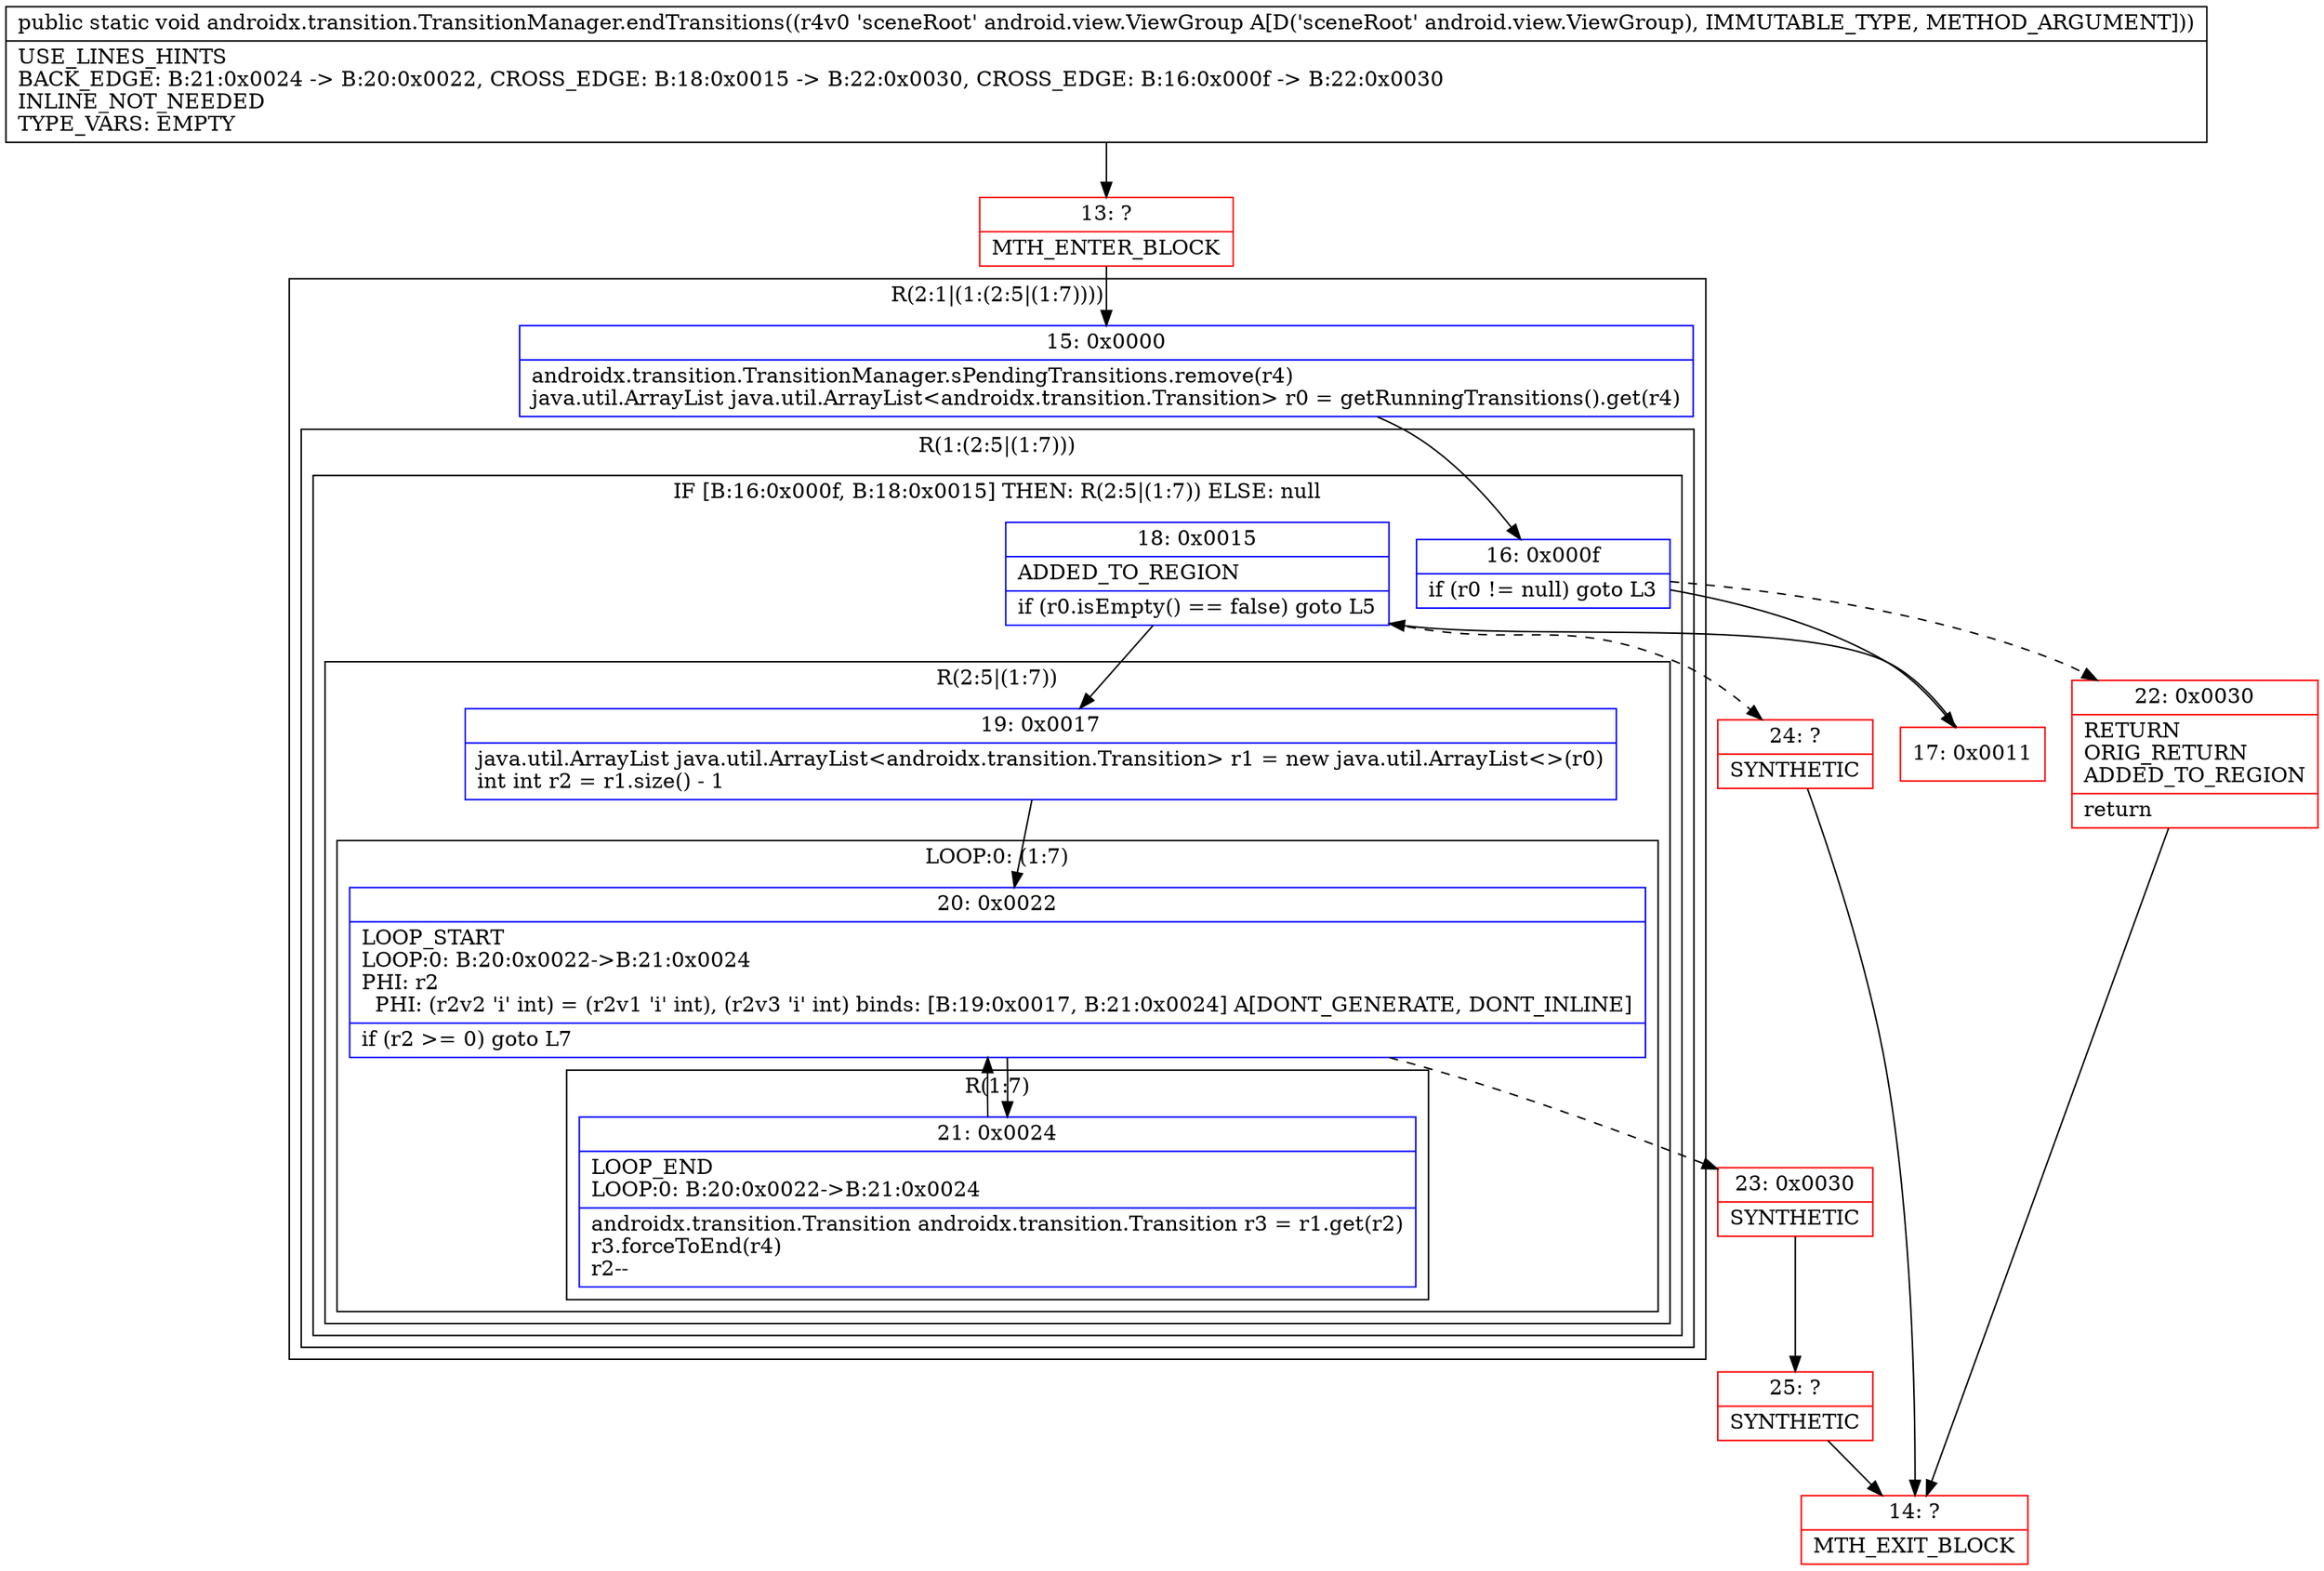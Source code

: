 digraph "CFG forandroidx.transition.TransitionManager.endTransitions(Landroid\/view\/ViewGroup;)V" {
subgraph cluster_Region_330952585 {
label = "R(2:1|(1:(2:5|(1:7))))";
node [shape=record,color=blue];
Node_15 [shape=record,label="{15\:\ 0x0000|androidx.transition.TransitionManager.sPendingTransitions.remove(r4)\ljava.util.ArrayList java.util.ArrayList\<androidx.transition.Transition\> r0 = getRunningTransitions().get(r4)\l}"];
subgraph cluster_Region_2097505578 {
label = "R(1:(2:5|(1:7)))";
node [shape=record,color=blue];
subgraph cluster_IfRegion_1963814479 {
label = "IF [B:16:0x000f, B:18:0x0015] THEN: R(2:5|(1:7)) ELSE: null";
node [shape=record,color=blue];
Node_16 [shape=record,label="{16\:\ 0x000f|if (r0 != null) goto L3\l}"];
Node_18 [shape=record,label="{18\:\ 0x0015|ADDED_TO_REGION\l|if (r0.isEmpty() == false) goto L5\l}"];
subgraph cluster_Region_841758565 {
label = "R(2:5|(1:7))";
node [shape=record,color=blue];
Node_19 [shape=record,label="{19\:\ 0x0017|java.util.ArrayList java.util.ArrayList\<androidx.transition.Transition\> r1 = new java.util.ArrayList\<\>(r0)\lint int r2 = r1.size() \- 1\l}"];
subgraph cluster_LoopRegion_1071138241 {
label = "LOOP:0: (1:7)";
node [shape=record,color=blue];
Node_20 [shape=record,label="{20\:\ 0x0022|LOOP_START\lLOOP:0: B:20:0x0022\-\>B:21:0x0024\lPHI: r2 \l  PHI: (r2v2 'i' int) = (r2v1 'i' int), (r2v3 'i' int) binds: [B:19:0x0017, B:21:0x0024] A[DONT_GENERATE, DONT_INLINE]\l|if (r2 \>= 0) goto L7\l}"];
subgraph cluster_Region_1665216532 {
label = "R(1:7)";
node [shape=record,color=blue];
Node_21 [shape=record,label="{21\:\ 0x0024|LOOP_END\lLOOP:0: B:20:0x0022\-\>B:21:0x0024\l|androidx.transition.Transition androidx.transition.Transition r3 = r1.get(r2)\lr3.forceToEnd(r4)\lr2\-\-\l}"];
}
}
}
}
}
}
Node_13 [shape=record,color=red,label="{13\:\ ?|MTH_ENTER_BLOCK\l}"];
Node_17 [shape=record,color=red,label="{17\:\ 0x0011}"];
Node_23 [shape=record,color=red,label="{23\:\ 0x0030|SYNTHETIC\l}"];
Node_25 [shape=record,color=red,label="{25\:\ ?|SYNTHETIC\l}"];
Node_14 [shape=record,color=red,label="{14\:\ ?|MTH_EXIT_BLOCK\l}"];
Node_24 [shape=record,color=red,label="{24\:\ ?|SYNTHETIC\l}"];
Node_22 [shape=record,color=red,label="{22\:\ 0x0030|RETURN\lORIG_RETURN\lADDED_TO_REGION\l|return\l}"];
MethodNode[shape=record,label="{public static void androidx.transition.TransitionManager.endTransitions((r4v0 'sceneRoot' android.view.ViewGroup A[D('sceneRoot' android.view.ViewGroup), IMMUTABLE_TYPE, METHOD_ARGUMENT]))  | USE_LINES_HINTS\lBACK_EDGE: B:21:0x0024 \-\> B:20:0x0022, CROSS_EDGE: B:18:0x0015 \-\> B:22:0x0030, CROSS_EDGE: B:16:0x000f \-\> B:22:0x0030\lINLINE_NOT_NEEDED\lTYPE_VARS: EMPTY\l}"];
MethodNode -> Node_13;Node_15 -> Node_16;
Node_16 -> Node_17;
Node_16 -> Node_22[style=dashed];
Node_18 -> Node_19;
Node_18 -> Node_24[style=dashed];
Node_19 -> Node_20;
Node_20 -> Node_21;
Node_20 -> Node_23[style=dashed];
Node_21 -> Node_20;
Node_13 -> Node_15;
Node_17 -> Node_18;
Node_23 -> Node_25;
Node_25 -> Node_14;
Node_24 -> Node_14;
Node_22 -> Node_14;
}


